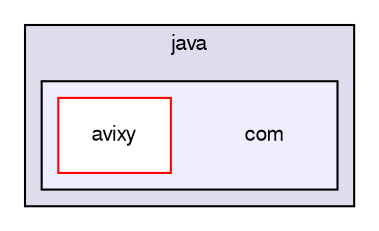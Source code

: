 digraph "C:/Users/I7/IdeaProjects/qrt-interface-sw/src/main/java/com" {
  bgcolor=transparent;
  compound=true
  node [ fontsize="10", fontname="FreeSans"];
  edge [ labelfontsize="10", labelfontname="FreeSans"];
  subgraph clusterdir_b6981248969007109617684d93f97ef5 {
    graph [ bgcolor="#ddddee", pencolor="black", label="java" fontname="FreeSans", fontsize="10", URL="dir_b6981248969007109617684d93f97ef5.html"]
  subgraph clusterdir_7e4683e6625eff022cd1de01b40b6a1b {
    graph [ bgcolor="#eeeeff", pencolor="black", label="" URL="dir_7e4683e6625eff022cd1de01b40b6a1b.html"];
    dir_7e4683e6625eff022cd1de01b40b6a1b [shape=plaintext label="com"];
    dir_4b764f18459778ad2fbdd00138a465f5 [shape=box label="avixy" color="red" fillcolor="white" style="filled" URL="dir_4b764f18459778ad2fbdd00138a465f5.html"];
  }
  }
}
